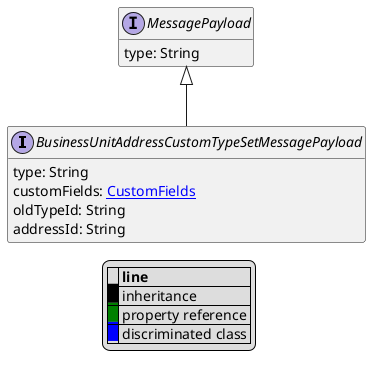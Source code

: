 @startuml

hide empty fields
hide empty methods
legend
|= |= line |
|<back:black>   </back>| inheritance |
|<back:green>   </back>| property reference |
|<back:blue>   </back>| discriminated class |
endlegend
interface BusinessUnitAddressCustomTypeSetMessagePayload [[BusinessUnitAddressCustomTypeSetMessagePayload.svg]] extends MessagePayload {
    type: String
    customFields: [[CustomFields.svg CustomFields]]
    oldTypeId: String
    addressId: String
}
interface MessagePayload [[MessagePayload.svg]]  {
    type: String
}





@enduml
